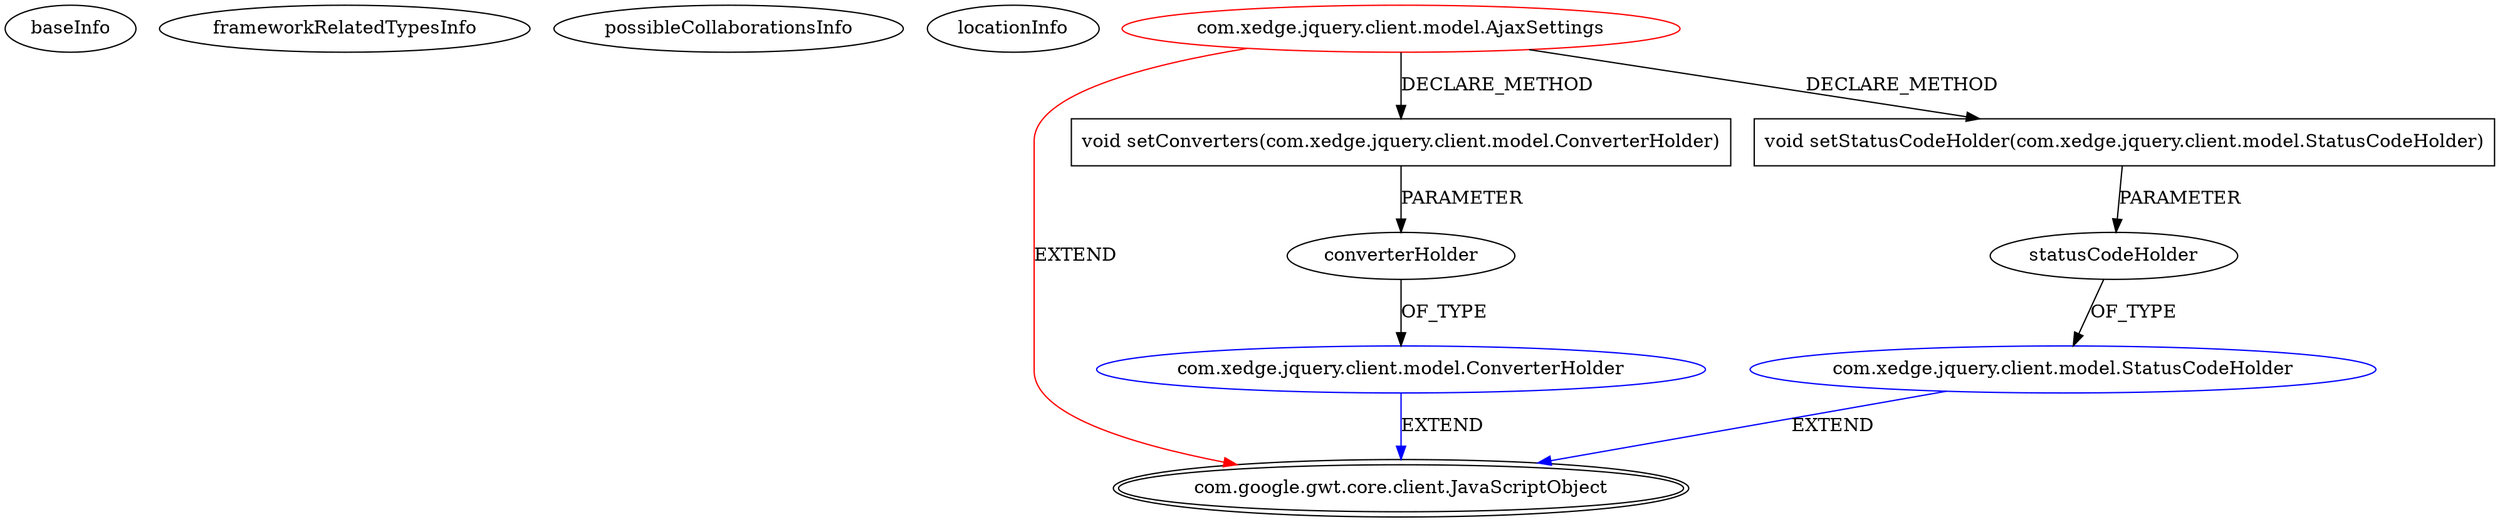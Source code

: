 digraph {
baseInfo[graphId=937,category="extension_graph",isAnonymous=false,possibleRelation=true]
frameworkRelatedTypesInfo[0="com.google.gwt.core.client.JavaScriptObject"]
possibleCollaborationsInfo[0="937~CLIENT_METHOD_DECLARATION-PARAMETER_DECLARATION-~com.google.gwt.core.client.JavaScriptObject ~com.google.gwt.core.client.JavaScriptObject ~false~false"]
locationInfo[projectName="brychcy-gwt-jquery",filePath="/brychcy-gwt-jquery/gwt-jquery-master/src/com/xedge/jquery/client/model/AjaxSettings.java",contextSignature="AjaxSettings",graphId="937"]
0[label="com.xedge.jquery.client.model.AjaxSettings",vertexType="ROOT_CLIENT_CLASS_DECLARATION",isFrameworkType=false,color=red]
1[label="com.google.gwt.core.client.JavaScriptObject",vertexType="FRAMEWORK_CLASS_TYPE",isFrameworkType=true,peripheries=2]
74[label="void setConverters(com.xedge.jquery.client.model.ConverterHolder)",vertexType="CLIENT_METHOD_DECLARATION",isFrameworkType=false,shape=box]
75[label="converterHolder",vertexType="PARAMETER_DECLARATION",isFrameworkType=false]
76[label="com.xedge.jquery.client.model.ConverterHolder",vertexType="REFERENCE_CLIENT_CLASS_DECLARATION",isFrameworkType=false,color=blue]
87[label="void setStatusCodeHolder(com.xedge.jquery.client.model.StatusCodeHolder)",vertexType="CLIENT_METHOD_DECLARATION",isFrameworkType=false,shape=box]
88[label="statusCodeHolder",vertexType="PARAMETER_DECLARATION",isFrameworkType=false]
89[label="com.xedge.jquery.client.model.StatusCodeHolder",vertexType="REFERENCE_CLIENT_CLASS_DECLARATION",isFrameworkType=false,color=blue]
0->1[label="EXTEND",color=red]
0->74[label="DECLARE_METHOD"]
76->1[label="EXTEND",color=blue]
75->76[label="OF_TYPE"]
74->75[label="PARAMETER"]
0->87[label="DECLARE_METHOD"]
89->1[label="EXTEND",color=blue]
88->89[label="OF_TYPE"]
87->88[label="PARAMETER"]
}
